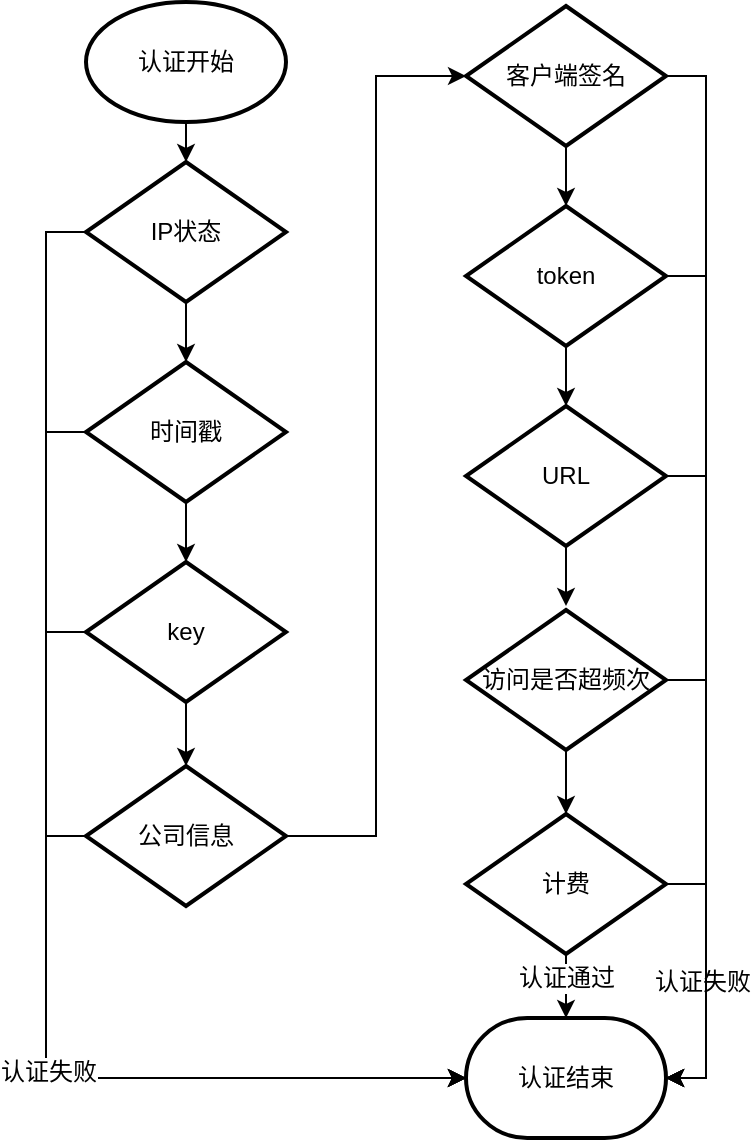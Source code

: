 <mxfile version="10.7.7" type="github"><diagram id="i-6vQxAUuO57bw1_dLZ3" name="第 1 页"><mxGraphModel dx="1019" dy="578" grid="1" gridSize="10" guides="1" tooltips="1" connect="1" arrows="1" fold="1" page="1" pageScale="1" pageWidth="827" pageHeight="1169" math="0" shadow="0"><root><mxCell id="0"/><mxCell id="1" parent="0"/><mxCell id="I6H_O_cSHvK0ryruBO9r-3" style="edgeStyle=orthogonalEdgeStyle;rounded=0;orthogonalLoop=1;jettySize=auto;html=1;exitX=0.5;exitY=1;exitDx=0;exitDy=0;exitPerimeter=0;entryX=0.5;entryY=0;entryDx=0;entryDy=0;entryPerimeter=0;" edge="1" parent="1" source="I6H_O_cSHvK0ryruBO9r-1" target="I6H_O_cSHvK0ryruBO9r-2"><mxGeometry relative="1" as="geometry"/></mxCell><mxCell id="I6H_O_cSHvK0ryruBO9r-1" value="认证开始" style="strokeWidth=2;html=1;shape=mxgraph.flowchart.start_1;whiteSpace=wrap;" vertex="1" parent="1"><mxGeometry x="112" y="30" width="100" height="60" as="geometry"/></mxCell><mxCell id="I6H_O_cSHvK0ryruBO9r-14" style="edgeStyle=orthogonalEdgeStyle;rounded=0;orthogonalLoop=1;jettySize=auto;html=1;exitX=0.5;exitY=1;exitDx=0;exitDy=0;exitPerimeter=0;entryX=0.5;entryY=0;entryDx=0;entryDy=0;entryPerimeter=0;" edge="1" parent="1" source="I6H_O_cSHvK0ryruBO9r-2" target="I6H_O_cSHvK0ryruBO9r-6"><mxGeometry relative="1" as="geometry"/></mxCell><mxCell id="I6H_O_cSHvK0ryruBO9r-19" style="edgeStyle=orthogonalEdgeStyle;rounded=0;orthogonalLoop=1;jettySize=auto;html=1;exitX=0;exitY=0.5;exitDx=0;exitDy=0;exitPerimeter=0;entryX=0;entryY=0.5;entryDx=0;entryDy=0;entryPerimeter=0;" edge="1" parent="1" source="I6H_O_cSHvK0ryruBO9r-2" target="I6H_O_cSHvK0ryruBO9r-18"><mxGeometry relative="1" as="geometry"/></mxCell><mxCell id="I6H_O_cSHvK0ryruBO9r-2" value="IP状态" style="strokeWidth=2;html=1;shape=mxgraph.flowchart.decision;whiteSpace=wrap;" vertex="1" parent="1"><mxGeometry x="112" y="110" width="100" height="70" as="geometry"/></mxCell><mxCell id="I6H_O_cSHvK0ryruBO9r-15" style="edgeStyle=orthogonalEdgeStyle;rounded=0;orthogonalLoop=1;jettySize=auto;html=1;exitX=0.5;exitY=1;exitDx=0;exitDy=0;exitPerimeter=0;entryX=0.5;entryY=0;entryDx=0;entryDy=0;entryPerimeter=0;" edge="1" parent="1" source="I6H_O_cSHvK0ryruBO9r-6" target="I6H_O_cSHvK0ryruBO9r-10"><mxGeometry relative="1" as="geometry"/></mxCell><mxCell id="I6H_O_cSHvK0ryruBO9r-20" style="edgeStyle=orthogonalEdgeStyle;rounded=0;orthogonalLoop=1;jettySize=auto;html=1;exitX=0;exitY=0.5;exitDx=0;exitDy=0;exitPerimeter=0;entryX=0;entryY=0.5;entryDx=0;entryDy=0;entryPerimeter=0;" edge="1" parent="1" source="I6H_O_cSHvK0ryruBO9r-6" target="I6H_O_cSHvK0ryruBO9r-18"><mxGeometry relative="1" as="geometry"/></mxCell><mxCell id="I6H_O_cSHvK0ryruBO9r-6" value="&lt;span&gt;时间戳&lt;/span&gt;" style="strokeWidth=2;html=1;shape=mxgraph.flowchart.decision;whiteSpace=wrap;" vertex="1" parent="1"><mxGeometry x="112" y="210" width="100" height="70" as="geometry"/></mxCell><mxCell id="I6H_O_cSHvK0ryruBO9r-17" style="edgeStyle=orthogonalEdgeStyle;rounded=0;orthogonalLoop=1;jettySize=auto;html=1;exitX=1;exitY=0.5;exitDx=0;exitDy=0;exitPerimeter=0;entryX=0;entryY=0.5;entryDx=0;entryDy=0;entryPerimeter=0;" edge="1" parent="1" source="I6H_O_cSHvK0ryruBO9r-7" target="I6H_O_cSHvK0ryruBO9r-9"><mxGeometry relative="1" as="geometry"/></mxCell><mxCell id="I6H_O_cSHvK0ryruBO9r-22" style="edgeStyle=orthogonalEdgeStyle;rounded=0;orthogonalLoop=1;jettySize=auto;html=1;exitX=0;exitY=0.5;exitDx=0;exitDy=0;exitPerimeter=0;entryX=0;entryY=0.5;entryDx=0;entryDy=0;entryPerimeter=0;" edge="1" parent="1" source="I6H_O_cSHvK0ryruBO9r-7" target="I6H_O_cSHvK0ryruBO9r-18"><mxGeometry relative="1" as="geometry"/></mxCell><mxCell id="I6H_O_cSHvK0ryruBO9r-7" value="公司信息" style="strokeWidth=2;html=1;shape=mxgraph.flowchart.decision;whiteSpace=wrap;" vertex="1" parent="1"><mxGeometry x="112" y="412" width="100" height="70" as="geometry"/></mxCell><mxCell id="I6H_O_cSHvK0ryruBO9r-23" style="edgeStyle=orthogonalEdgeStyle;rounded=0;orthogonalLoop=1;jettySize=auto;html=1;exitX=0.5;exitY=1;exitDx=0;exitDy=0;exitPerimeter=0;entryX=0.5;entryY=0;entryDx=0;entryDy=0;entryPerimeter=0;" edge="1" parent="1" source="I6H_O_cSHvK0ryruBO9r-9" target="I6H_O_cSHvK0ryruBO9r-12"><mxGeometry relative="1" as="geometry"/></mxCell><mxCell id="I6H_O_cSHvK0ryruBO9r-26" style="edgeStyle=orthogonalEdgeStyle;rounded=0;orthogonalLoop=1;jettySize=auto;html=1;exitX=1;exitY=0.5;exitDx=0;exitDy=0;exitPerimeter=0;entryX=1;entryY=0.5;entryDx=0;entryDy=0;entryPerimeter=0;" edge="1" parent="1" source="I6H_O_cSHvK0ryruBO9r-9" target="I6H_O_cSHvK0ryruBO9r-18"><mxGeometry relative="1" as="geometry"/></mxCell><mxCell id="I6H_O_cSHvK0ryruBO9r-9" value="&lt;span&gt;客户端签名&lt;/span&gt;" style="strokeWidth=2;html=1;shape=mxgraph.flowchart.decision;whiteSpace=wrap;" vertex="1" parent="1"><mxGeometry x="302" y="32" width="100" height="70" as="geometry"/></mxCell><mxCell id="I6H_O_cSHvK0ryruBO9r-16" style="edgeStyle=orthogonalEdgeStyle;rounded=0;orthogonalLoop=1;jettySize=auto;html=1;exitX=0.5;exitY=1;exitDx=0;exitDy=0;exitPerimeter=0;entryX=0.5;entryY=0;entryDx=0;entryDy=0;entryPerimeter=0;" edge="1" parent="1" source="I6H_O_cSHvK0ryruBO9r-10" target="I6H_O_cSHvK0ryruBO9r-7"><mxGeometry relative="1" as="geometry"/></mxCell><mxCell id="I6H_O_cSHvK0ryruBO9r-21" style="edgeStyle=orthogonalEdgeStyle;rounded=0;orthogonalLoop=1;jettySize=auto;html=1;exitX=0;exitY=0.5;exitDx=0;exitDy=0;exitPerimeter=0;entryX=0;entryY=0.5;entryDx=0;entryDy=0;entryPerimeter=0;" edge="1" parent="1" source="I6H_O_cSHvK0ryruBO9r-10" target="I6H_O_cSHvK0ryruBO9r-18"><mxGeometry relative="1" as="geometry"/></mxCell><mxCell id="I6H_O_cSHvK0ryruBO9r-31" value="认证失败" style="text;html=1;resizable=0;points=[];align=center;verticalAlign=middle;labelBackgroundColor=#ffffff;" vertex="1" connectable="0" parent="I6H_O_cSHvK0ryruBO9r-21"><mxGeometry x="0.059" y="1" relative="1" as="geometry"><mxPoint as="offset"/></mxGeometry></mxCell><mxCell id="I6H_O_cSHvK0ryruBO9r-10" value="key" style="strokeWidth=2;html=1;shape=mxgraph.flowchart.decision;whiteSpace=wrap;" vertex="1" parent="1"><mxGeometry x="112" y="310" width="100" height="70" as="geometry"/></mxCell><mxCell id="I6H_O_cSHvK0ryruBO9r-25" style="edgeStyle=orthogonalEdgeStyle;rounded=0;orthogonalLoop=1;jettySize=auto;html=1;exitX=0.5;exitY=1;exitDx=0;exitDy=0;exitPerimeter=0;" edge="1" parent="1" source="I6H_O_cSHvK0ryruBO9r-11"><mxGeometry relative="1" as="geometry"><mxPoint x="352" y="332" as="targetPoint"/></mxGeometry></mxCell><mxCell id="I6H_O_cSHvK0ryruBO9r-28" style="edgeStyle=orthogonalEdgeStyle;rounded=0;orthogonalLoop=1;jettySize=auto;html=1;exitX=1;exitY=0.5;exitDx=0;exitDy=0;exitPerimeter=0;entryX=1;entryY=0.5;entryDx=0;entryDy=0;entryPerimeter=0;" edge="1" parent="1" source="I6H_O_cSHvK0ryruBO9r-11" target="I6H_O_cSHvK0ryruBO9r-18"><mxGeometry relative="1" as="geometry"/></mxCell><mxCell id="I6H_O_cSHvK0ryruBO9r-11" value="&lt;span&gt;URL&lt;/span&gt;" style="strokeWidth=2;html=1;shape=mxgraph.flowchart.decision;whiteSpace=wrap;" vertex="1" parent="1"><mxGeometry x="302" y="232" width="100" height="70" as="geometry"/></mxCell><mxCell id="I6H_O_cSHvK0ryruBO9r-24" style="edgeStyle=orthogonalEdgeStyle;rounded=0;orthogonalLoop=1;jettySize=auto;html=1;exitX=0.5;exitY=1;exitDx=0;exitDy=0;exitPerimeter=0;entryX=0.5;entryY=0;entryDx=0;entryDy=0;entryPerimeter=0;" edge="1" parent="1" source="I6H_O_cSHvK0ryruBO9r-12" target="I6H_O_cSHvK0ryruBO9r-11"><mxGeometry relative="1" as="geometry"/></mxCell><mxCell id="I6H_O_cSHvK0ryruBO9r-27" style="edgeStyle=orthogonalEdgeStyle;rounded=0;orthogonalLoop=1;jettySize=auto;html=1;exitX=1;exitY=0.5;exitDx=0;exitDy=0;exitPerimeter=0;entryX=1;entryY=0.5;entryDx=0;entryDy=0;entryPerimeter=0;" edge="1" parent="1" source="I6H_O_cSHvK0ryruBO9r-12" target="I6H_O_cSHvK0ryruBO9r-18"><mxGeometry relative="1" as="geometry"/></mxCell><mxCell id="I6H_O_cSHvK0ryruBO9r-12" value="&lt;span&gt;token&lt;/span&gt;" style="strokeWidth=2;html=1;shape=mxgraph.flowchart.decision;whiteSpace=wrap;" vertex="1" parent="1"><mxGeometry x="302" y="132" width="100" height="70" as="geometry"/></mxCell><mxCell id="I6H_O_cSHvK0ryruBO9r-30" style="edgeStyle=orthogonalEdgeStyle;rounded=0;orthogonalLoop=1;jettySize=auto;html=1;exitX=1;exitY=0.5;exitDx=0;exitDy=0;exitPerimeter=0;entryX=1;entryY=0.5;entryDx=0;entryDy=0;entryPerimeter=0;" edge="1" parent="1" source="I6H_O_cSHvK0ryruBO9r-13" target="I6H_O_cSHvK0ryruBO9r-18"><mxGeometry relative="1" as="geometry"/></mxCell><mxCell id="I6H_O_cSHvK0ryruBO9r-32" value="认证失败" style="text;html=1;resizable=0;points=[];align=center;verticalAlign=middle;labelBackgroundColor=#ffffff;" vertex="1" connectable="0" parent="I6H_O_cSHvK0ryruBO9r-30"><mxGeometry x="-0.455" relative="1" as="geometry"><mxPoint x="-2" y="106" as="offset"/></mxGeometry></mxCell><mxCell id="I6H_O_cSHvK0ryruBO9r-38" style="edgeStyle=orthogonalEdgeStyle;rounded=0;orthogonalLoop=1;jettySize=auto;html=1;exitX=0.5;exitY=1;exitDx=0;exitDy=0;exitPerimeter=0;entryX=0.5;entryY=0;entryDx=0;entryDy=0;entryPerimeter=0;" edge="1" parent="1" source="I6H_O_cSHvK0ryruBO9r-13" target="I6H_O_cSHvK0ryruBO9r-36"><mxGeometry relative="1" as="geometry"/></mxCell><mxCell id="I6H_O_cSHvK0ryruBO9r-13" value="&lt;span&gt;访问是否超频次&lt;/span&gt;" style="strokeWidth=2;html=1;shape=mxgraph.flowchart.decision;whiteSpace=wrap;" vertex="1" parent="1"><mxGeometry x="302" y="334" width="100" height="70" as="geometry"/></mxCell><mxCell id="I6H_O_cSHvK0ryruBO9r-18" value="认证结束" style="strokeWidth=2;html=1;shape=mxgraph.flowchart.terminator;whiteSpace=wrap;" vertex="1" parent="1"><mxGeometry x="302" y="538" width="100" height="60" as="geometry"/></mxCell><mxCell id="I6H_O_cSHvK0ryruBO9r-37" style="edgeStyle=orthogonalEdgeStyle;rounded=0;orthogonalLoop=1;jettySize=auto;html=1;exitX=1;exitY=0.5;exitDx=0;exitDy=0;exitPerimeter=0;entryX=1;entryY=0.5;entryDx=0;entryDy=0;entryPerimeter=0;" edge="1" parent="1" source="I6H_O_cSHvK0ryruBO9r-36" target="I6H_O_cSHvK0ryruBO9r-18"><mxGeometry relative="1" as="geometry"/></mxCell><mxCell id="I6H_O_cSHvK0ryruBO9r-40" style="edgeStyle=orthogonalEdgeStyle;rounded=0;orthogonalLoop=1;jettySize=auto;html=1;exitX=0.5;exitY=1;exitDx=0;exitDy=0;exitPerimeter=0;entryX=0.5;entryY=0;entryDx=0;entryDy=0;entryPerimeter=0;" edge="1" parent="1" source="I6H_O_cSHvK0ryruBO9r-36" target="I6H_O_cSHvK0ryruBO9r-18"><mxGeometry relative="1" as="geometry"/></mxCell><mxCell id="I6H_O_cSHvK0ryruBO9r-41" value="认证通过" style="text;html=1;resizable=0;points=[];align=center;verticalAlign=middle;labelBackgroundColor=#ffffff;" vertex="1" connectable="0" parent="I6H_O_cSHvK0ryruBO9r-40"><mxGeometry x="-0.281" relative="1" as="geometry"><mxPoint as="offset"/></mxGeometry></mxCell><mxCell id="I6H_O_cSHvK0ryruBO9r-36" value="&lt;span&gt;计费&lt;/span&gt;" style="strokeWidth=2;html=1;shape=mxgraph.flowchart.decision;whiteSpace=wrap;" vertex="1" parent="1"><mxGeometry x="302" y="436" width="100" height="70" as="geometry"/></mxCell></root></mxGraphModel></diagram></mxfile>